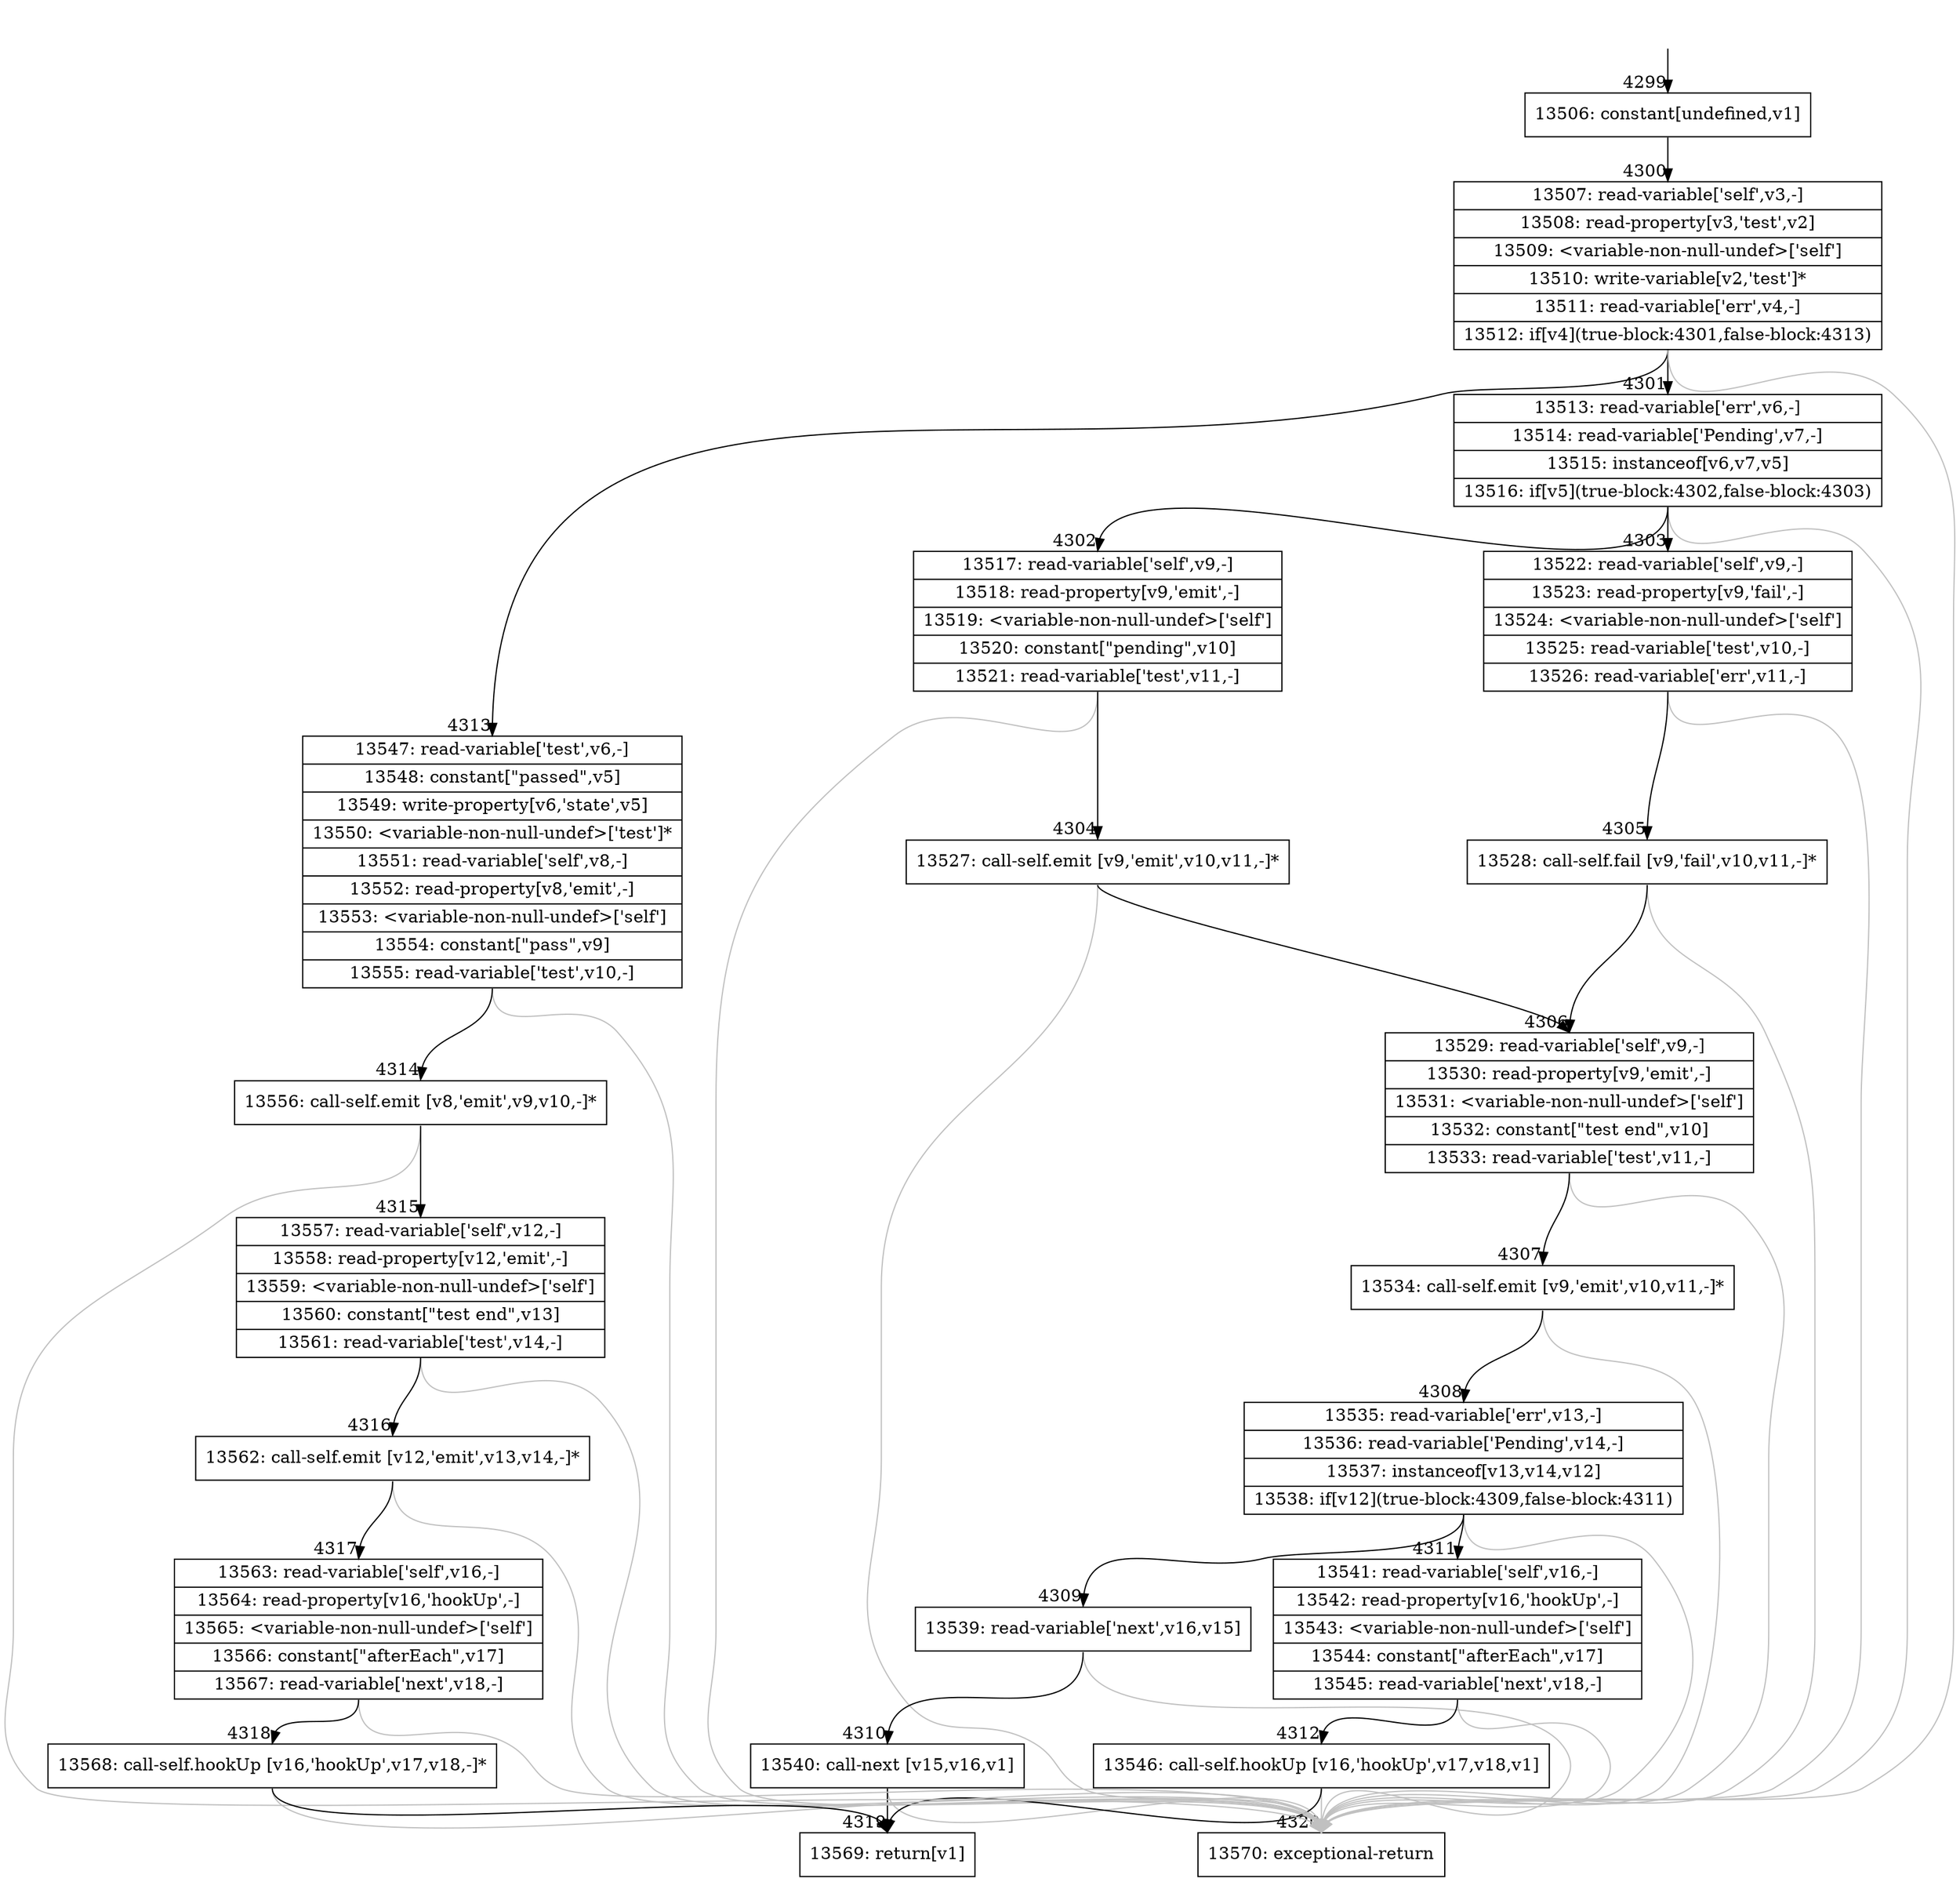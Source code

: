 digraph {
rankdir="TD"
BB_entry391[shape=none,label=""];
BB_entry391 -> BB4299 [tailport=s, headport=n, headlabel="    4299"]
BB4299 [shape=record label="{13506: constant[undefined,v1]}" ] 
BB4299 -> BB4300 [tailport=s, headport=n, headlabel="      4300"]
BB4300 [shape=record label="{13507: read-variable['self',v3,-]|13508: read-property[v3,'test',v2]|13509: \<variable-non-null-undef\>['self']|13510: write-variable[v2,'test']*|13511: read-variable['err',v4,-]|13512: if[v4](true-block:4301,false-block:4313)}" ] 
BB4300 -> BB4301 [tailport=s, headport=n, headlabel="      4301"]
BB4300 -> BB4313 [tailport=s, headport=n, headlabel="      4313"]
BB4300 -> BB4320 [tailport=s, headport=n, color=gray, headlabel="      4320"]
BB4301 [shape=record label="{13513: read-variable['err',v6,-]|13514: read-variable['Pending',v7,-]|13515: instanceof[v6,v7,v5]|13516: if[v5](true-block:4302,false-block:4303)}" ] 
BB4301 -> BB4302 [tailport=s, headport=n, headlabel="      4302"]
BB4301 -> BB4303 [tailport=s, headport=n, headlabel="      4303"]
BB4301 -> BB4320 [tailport=s, headport=n, color=gray]
BB4302 [shape=record label="{13517: read-variable['self',v9,-]|13518: read-property[v9,'emit',-]|13519: \<variable-non-null-undef\>['self']|13520: constant[\"pending\",v10]|13521: read-variable['test',v11,-]}" ] 
BB4302 -> BB4304 [tailport=s, headport=n, headlabel="      4304"]
BB4302 -> BB4320 [tailport=s, headport=n, color=gray]
BB4303 [shape=record label="{13522: read-variable['self',v9,-]|13523: read-property[v9,'fail',-]|13524: \<variable-non-null-undef\>['self']|13525: read-variable['test',v10,-]|13526: read-variable['err',v11,-]}" ] 
BB4303 -> BB4305 [tailport=s, headport=n, headlabel="      4305"]
BB4303 -> BB4320 [tailport=s, headport=n, color=gray]
BB4304 [shape=record label="{13527: call-self.emit [v9,'emit',v10,v11,-]*}" ] 
BB4304 -> BB4306 [tailport=s, headport=n, headlabel="      4306"]
BB4304 -> BB4320 [tailport=s, headport=n, color=gray]
BB4305 [shape=record label="{13528: call-self.fail [v9,'fail',v10,v11,-]*}" ] 
BB4305 -> BB4306 [tailport=s, headport=n]
BB4305 -> BB4320 [tailport=s, headport=n, color=gray]
BB4306 [shape=record label="{13529: read-variable['self',v9,-]|13530: read-property[v9,'emit',-]|13531: \<variable-non-null-undef\>['self']|13532: constant[\"test end\",v10]|13533: read-variable['test',v11,-]}" ] 
BB4306 -> BB4307 [tailport=s, headport=n, headlabel="      4307"]
BB4306 -> BB4320 [tailport=s, headport=n, color=gray]
BB4307 [shape=record label="{13534: call-self.emit [v9,'emit',v10,v11,-]*}" ] 
BB4307 -> BB4308 [tailport=s, headport=n, headlabel="      4308"]
BB4307 -> BB4320 [tailport=s, headport=n, color=gray]
BB4308 [shape=record label="{13535: read-variable['err',v13,-]|13536: read-variable['Pending',v14,-]|13537: instanceof[v13,v14,v12]|13538: if[v12](true-block:4309,false-block:4311)}" ] 
BB4308 -> BB4309 [tailport=s, headport=n, headlabel="      4309"]
BB4308 -> BB4311 [tailport=s, headport=n, headlabel="      4311"]
BB4308 -> BB4320 [tailport=s, headport=n, color=gray]
BB4309 [shape=record label="{13539: read-variable['next',v16,v15]}" ] 
BB4309 -> BB4310 [tailport=s, headport=n, headlabel="      4310"]
BB4309 -> BB4320 [tailport=s, headport=n, color=gray]
BB4310 [shape=record label="{13540: call-next [v15,v16,v1]}" ] 
BB4310 -> BB4319 [tailport=s, headport=n, headlabel="      4319"]
BB4310 -> BB4320 [tailport=s, headport=n, color=gray]
BB4311 [shape=record label="{13541: read-variable['self',v16,-]|13542: read-property[v16,'hookUp',-]|13543: \<variable-non-null-undef\>['self']|13544: constant[\"afterEach\",v17]|13545: read-variable['next',v18,-]}" ] 
BB4311 -> BB4312 [tailport=s, headport=n, headlabel="      4312"]
BB4311 -> BB4320 [tailport=s, headport=n, color=gray]
BB4312 [shape=record label="{13546: call-self.hookUp [v16,'hookUp',v17,v18,v1]}" ] 
BB4312 -> BB4319 [tailport=s, headport=n]
BB4312 -> BB4320 [tailport=s, headport=n, color=gray]
BB4313 [shape=record label="{13547: read-variable['test',v6,-]|13548: constant[\"passed\",v5]|13549: write-property[v6,'state',v5]|13550: \<variable-non-null-undef\>['test']*|13551: read-variable['self',v8,-]|13552: read-property[v8,'emit',-]|13553: \<variable-non-null-undef\>['self']|13554: constant[\"pass\",v9]|13555: read-variable['test',v10,-]}" ] 
BB4313 -> BB4314 [tailport=s, headport=n, headlabel="      4314"]
BB4313 -> BB4320 [tailport=s, headport=n, color=gray]
BB4314 [shape=record label="{13556: call-self.emit [v8,'emit',v9,v10,-]*}" ] 
BB4314 -> BB4315 [tailport=s, headport=n, headlabel="      4315"]
BB4314 -> BB4320 [tailport=s, headport=n, color=gray]
BB4315 [shape=record label="{13557: read-variable['self',v12,-]|13558: read-property[v12,'emit',-]|13559: \<variable-non-null-undef\>['self']|13560: constant[\"test end\",v13]|13561: read-variable['test',v14,-]}" ] 
BB4315 -> BB4316 [tailport=s, headport=n, headlabel="      4316"]
BB4315 -> BB4320 [tailport=s, headport=n, color=gray]
BB4316 [shape=record label="{13562: call-self.emit [v12,'emit',v13,v14,-]*}" ] 
BB4316 -> BB4317 [tailport=s, headport=n, headlabel="      4317"]
BB4316 -> BB4320 [tailport=s, headport=n, color=gray]
BB4317 [shape=record label="{13563: read-variable['self',v16,-]|13564: read-property[v16,'hookUp',-]|13565: \<variable-non-null-undef\>['self']|13566: constant[\"afterEach\",v17]|13567: read-variable['next',v18,-]}" ] 
BB4317 -> BB4318 [tailport=s, headport=n, headlabel="      4318"]
BB4317 -> BB4320 [tailport=s, headport=n, color=gray]
BB4318 [shape=record label="{13568: call-self.hookUp [v16,'hookUp',v17,v18,-]*}" ] 
BB4318 -> BB4319 [tailport=s, headport=n]
BB4318 -> BB4320 [tailport=s, headport=n, color=gray]
BB4319 [shape=record label="{13569: return[v1]}" ] 
BB4320 [shape=record label="{13570: exceptional-return}" ] 
//#$~ 5078
}
